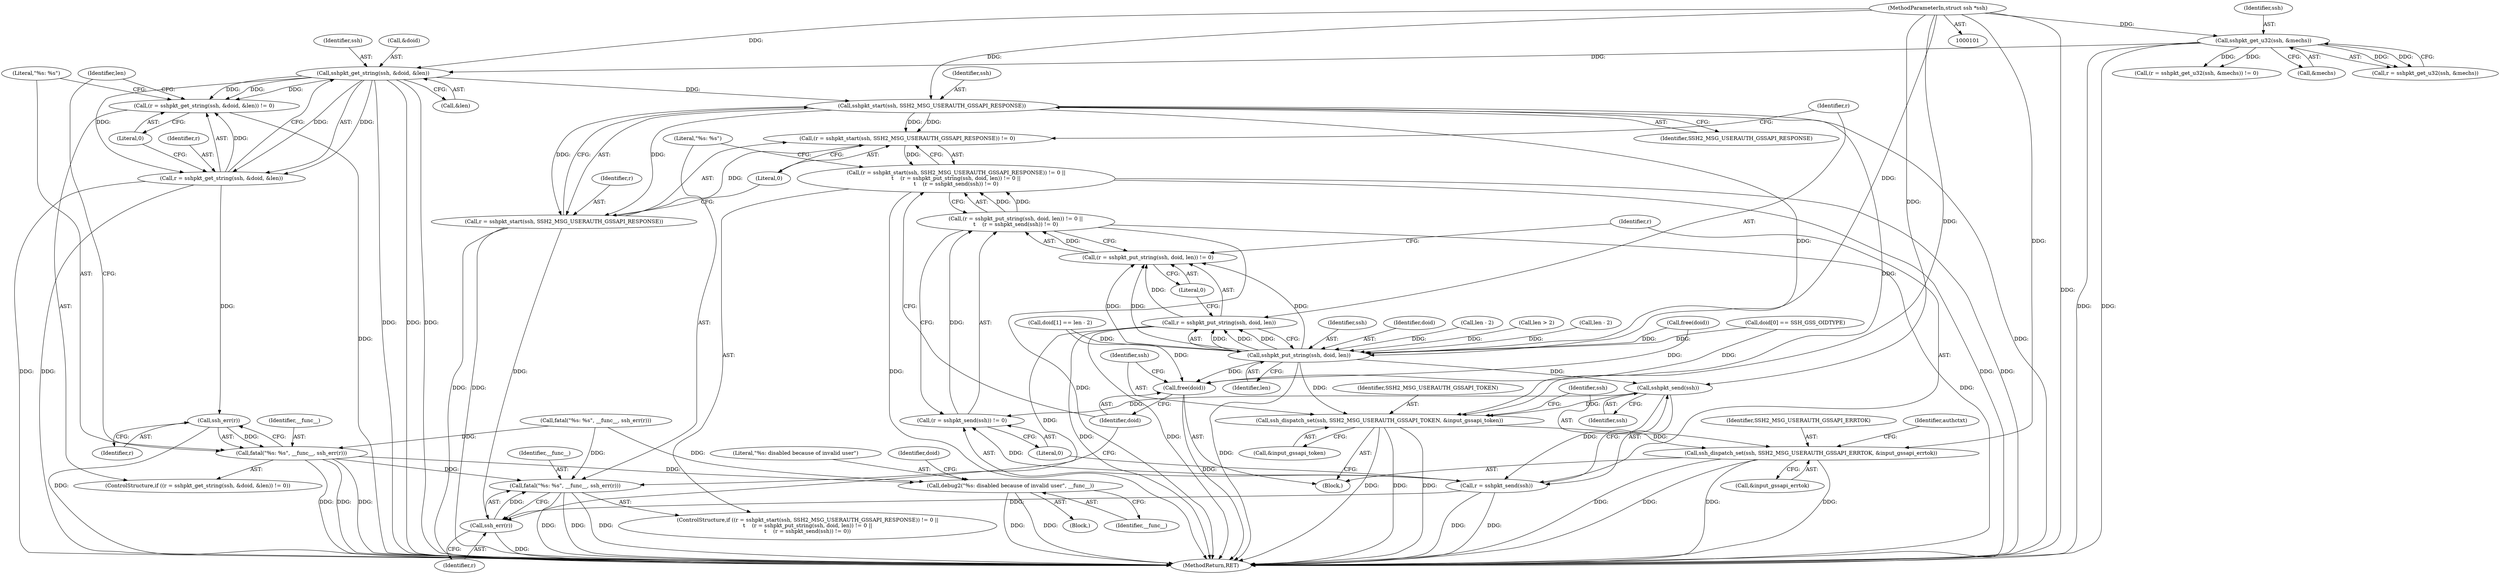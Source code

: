 digraph "0_src_779974d35b4859c07bc3cb8a12c74b43b0a7d1e0@pointer" {
"1000162" [label="(Call,sshpkt_get_string(ssh, &doid, &len))"];
"1000130" [label="(Call,sshpkt_get_u32(ssh, &mechs))"];
"1000102" [label="(MethodParameterIn,struct ssh *ssh)"];
"1000159" [label="(Call,(r = sshpkt_get_string(ssh, &doid, &len)) != 0)"];
"1000160" [label="(Call,r = sshpkt_get_string(ssh, &doid, &len))"];
"1000172" [label="(Call,ssh_err(r))"];
"1000169" [label="(Call,fatal(\"%s: %s\", __func__, ssh_err(r)))"];
"1000249" [label="(Call,debug2(\"%s: disabled because of invalid user\", __func__))"];
"1000312" [label="(Call,fatal(\"%s: %s\", __func__, ssh_err(r)))"];
"1000293" [label="(Call,sshpkt_start(ssh, SSH2_MSG_USERAUTH_GSSAPI_RESPONSE))"];
"1000290" [label="(Call,(r = sshpkt_start(ssh, SSH2_MSG_USERAUTH_GSSAPI_RESPONSE)) != 0)"];
"1000289" [label="(Call,(r = sshpkt_start(ssh, SSH2_MSG_USERAUTH_GSSAPI_RESPONSE)) != 0 ||\n\t    (r = sshpkt_put_string(ssh, doid, len)) != 0 ||\n\t    (r = sshpkt_send(ssh)) != 0)"];
"1000291" [label="(Call,r = sshpkt_start(ssh, SSH2_MSG_USERAUTH_GSSAPI_RESPONSE))"];
"1000315" [label="(Call,ssh_err(r))"];
"1000301" [label="(Call,sshpkt_put_string(ssh, doid, len))"];
"1000298" [label="(Call,(r = sshpkt_put_string(ssh, doid, len)) != 0)"];
"1000297" [label="(Call,(r = sshpkt_put_string(ssh, doid, len)) != 0 ||\n\t    (r = sshpkt_send(ssh)) != 0)"];
"1000299" [label="(Call,r = sshpkt_put_string(ssh, doid, len))"];
"1000309" [label="(Call,sshpkt_send(ssh))"];
"1000306" [label="(Call,(r = sshpkt_send(ssh)) != 0)"];
"1000307" [label="(Call,r = sshpkt_send(ssh))"];
"1000319" [label="(Call,ssh_dispatch_set(ssh, SSH2_MSG_USERAUTH_GSSAPI_TOKEN, &input_gssapi_token))"];
"1000324" [label="(Call,ssh_dispatch_set(ssh, SSH2_MSG_USERAUTH_GSSAPI_ERRTOK, &input_gssapi_errtok))"];
"1000317" [label="(Call,free(doid))"];
"1000204" [label="(Call,len - 2)"];
"1000103" [label="(Block,)"];
"1000128" [label="(Call,r = sshpkt_get_u32(ssh, &mechs))"];
"1000163" [label="(Identifier,ssh)"];
"1000311" [label="(Literal,0)"];
"1000127" [label="(Call,(r = sshpkt_get_u32(ssh, &mechs)) != 0)"];
"1000321" [label="(Identifier,SSH2_MSG_USERAUTH_GSSAPI_TOKEN)"];
"1000324" [label="(Call,ssh_dispatch_set(ssh, SSH2_MSG_USERAUTH_GSSAPI_ERRTOK, &input_gssapi_errtok))"];
"1000249" [label="(Call,debug2(\"%s: disabled because of invalid user\", __func__))"];
"1000161" [label="(Identifier,r)"];
"1000302" [label="(Identifier,ssh)"];
"1000132" [label="(Call,&mechs)"];
"1000318" [label="(Identifier,doid)"];
"1000331" [label="(Identifier,authctxt)"];
"1000303" [label="(Identifier,doid)"];
"1000299" [label="(Call,r = sshpkt_put_string(ssh, doid, len))"];
"1000189" [label="(Call,len - 2)"];
"1000317" [label="(Call,free(doid))"];
"1000300" [label="(Identifier,r)"];
"1000313" [label="(Literal,\"%s: %s\")"];
"1000336" [label="(MethodReturn,RET)"];
"1000288" [label="(ControlStructure,if ((r = sshpkt_start(ssh, SSH2_MSG_USERAUTH_GSSAPI_RESPONSE)) != 0 ||\n\t    (r = sshpkt_put_string(ssh, doid, len)) != 0 ||\n\t    (r = sshpkt_send(ssh)) != 0))"];
"1000290" [label="(Call,(r = sshpkt_start(ssh, SSH2_MSG_USERAUTH_GSSAPI_RESPONSE)) != 0)"];
"1000159" [label="(Call,(r = sshpkt_get_string(ssh, &doid, &len)) != 0)"];
"1000314" [label="(Identifier,__func__)"];
"1000294" [label="(Identifier,ssh)"];
"1000185" [label="(Call,doid[1] == len - 2)"];
"1000310" [label="(Identifier,ssh)"];
"1000135" [label="(Call,fatal(\"%s: %s\", __func__, ssh_err(r)))"];
"1000131" [label="(Identifier,ssh)"];
"1000168" [label="(Literal,0)"];
"1000248" [label="(Block,)"];
"1000253" [label="(Identifier,doid)"];
"1000322" [label="(Call,&input_gssapi_token)"];
"1000130" [label="(Call,sshpkt_get_u32(ssh, &mechs))"];
"1000309" [label="(Call,sshpkt_send(ssh))"];
"1000312" [label="(Call,fatal(\"%s: %s\", __func__, ssh_err(r)))"];
"1000166" [label="(Call,&len)"];
"1000164" [label="(Call,&doid)"];
"1000296" [label="(Literal,0)"];
"1000162" [label="(Call,sshpkt_get_string(ssh, &doid, &len))"];
"1000160" [label="(Call,r = sshpkt_get_string(ssh, &doid, &len))"];
"1000170" [label="(Literal,\"%s: %s\")"];
"1000295" [label="(Identifier,SSH2_MSG_USERAUTH_GSSAPI_RESPONSE)"];
"1000289" [label="(Call,(r = sshpkt_start(ssh, SSH2_MSG_USERAUTH_GSSAPI_RESPONSE)) != 0 ||\n\t    (r = sshpkt_put_string(ssh, doid, len)) != 0 ||\n\t    (r = sshpkt_send(ssh)) != 0)"];
"1000298" [label="(Call,(r = sshpkt_put_string(ssh, doid, len)) != 0)"];
"1000315" [label="(Call,ssh_err(r))"];
"1000326" [label="(Identifier,SSH2_MSG_USERAUTH_GSSAPI_ERRTOK)"];
"1000316" [label="(Identifier,r)"];
"1000177" [label="(Identifier,len)"];
"1000307" [label="(Call,r = sshpkt_send(ssh))"];
"1000180" [label="(Call,doid[0] == SSH_GSS_OIDTYPE)"];
"1000325" [label="(Identifier,ssh)"];
"1000327" [label="(Call,&input_gssapi_errtok)"];
"1000304" [label="(Identifier,len)"];
"1000169" [label="(Call,fatal(\"%s: %s\", __func__, ssh_err(r)))"];
"1000176" [label="(Call,len > 2)"];
"1000306" [label="(Call,(r = sshpkt_send(ssh)) != 0)"];
"1000292" [label="(Identifier,r)"];
"1000291" [label="(Call,r = sshpkt_start(ssh, SSH2_MSG_USERAUTH_GSSAPI_RESPONSE))"];
"1000320" [label="(Identifier,ssh)"];
"1000297" [label="(Call,(r = sshpkt_put_string(ssh, doid, len)) != 0 ||\n\t    (r = sshpkt_send(ssh)) != 0)"];
"1000173" [label="(Identifier,r)"];
"1000158" [label="(ControlStructure,if ((r = sshpkt_get_string(ssh, &doid, &len)) != 0))"];
"1000102" [label="(MethodParameterIn,struct ssh *ssh)"];
"1000172" [label="(Call,ssh_err(r))"];
"1000171" [label="(Identifier,__func__)"];
"1000250" [label="(Literal,\"%s: disabled because of invalid user\")"];
"1000301" [label="(Call,sshpkt_put_string(ssh, doid, len))"];
"1000305" [label="(Literal,0)"];
"1000293" [label="(Call,sshpkt_start(ssh, SSH2_MSG_USERAUTH_GSSAPI_RESPONSE))"];
"1000308" [label="(Identifier,r)"];
"1000251" [label="(Identifier,__func__)"];
"1000319" [label="(Call,ssh_dispatch_set(ssh, SSH2_MSG_USERAUTH_GSSAPI_TOKEN, &input_gssapi_token))"];
"1000153" [label="(Call,free(doid))"];
"1000162" -> "1000160"  [label="AST: "];
"1000162" -> "1000166"  [label="CFG: "];
"1000163" -> "1000162"  [label="AST: "];
"1000164" -> "1000162"  [label="AST: "];
"1000166" -> "1000162"  [label="AST: "];
"1000160" -> "1000162"  [label="CFG: "];
"1000162" -> "1000336"  [label="DDG: "];
"1000162" -> "1000336"  [label="DDG: "];
"1000162" -> "1000336"  [label="DDG: "];
"1000162" -> "1000159"  [label="DDG: "];
"1000162" -> "1000159"  [label="DDG: "];
"1000162" -> "1000159"  [label="DDG: "];
"1000162" -> "1000160"  [label="DDG: "];
"1000162" -> "1000160"  [label="DDG: "];
"1000162" -> "1000160"  [label="DDG: "];
"1000130" -> "1000162"  [label="DDG: "];
"1000102" -> "1000162"  [label="DDG: "];
"1000162" -> "1000293"  [label="DDG: "];
"1000130" -> "1000128"  [label="AST: "];
"1000130" -> "1000132"  [label="CFG: "];
"1000131" -> "1000130"  [label="AST: "];
"1000132" -> "1000130"  [label="AST: "];
"1000128" -> "1000130"  [label="CFG: "];
"1000130" -> "1000336"  [label="DDG: "];
"1000130" -> "1000336"  [label="DDG: "];
"1000130" -> "1000127"  [label="DDG: "];
"1000130" -> "1000127"  [label="DDG: "];
"1000130" -> "1000128"  [label="DDG: "];
"1000130" -> "1000128"  [label="DDG: "];
"1000102" -> "1000130"  [label="DDG: "];
"1000102" -> "1000101"  [label="AST: "];
"1000102" -> "1000336"  [label="DDG: "];
"1000102" -> "1000293"  [label="DDG: "];
"1000102" -> "1000301"  [label="DDG: "];
"1000102" -> "1000309"  [label="DDG: "];
"1000102" -> "1000319"  [label="DDG: "];
"1000102" -> "1000324"  [label="DDG: "];
"1000159" -> "1000158"  [label="AST: "];
"1000159" -> "1000168"  [label="CFG: "];
"1000160" -> "1000159"  [label="AST: "];
"1000168" -> "1000159"  [label="AST: "];
"1000170" -> "1000159"  [label="CFG: "];
"1000177" -> "1000159"  [label="CFG: "];
"1000159" -> "1000336"  [label="DDG: "];
"1000160" -> "1000159"  [label="DDG: "];
"1000161" -> "1000160"  [label="AST: "];
"1000168" -> "1000160"  [label="CFG: "];
"1000160" -> "1000336"  [label="DDG: "];
"1000160" -> "1000336"  [label="DDG: "];
"1000160" -> "1000172"  [label="DDG: "];
"1000172" -> "1000169"  [label="AST: "];
"1000172" -> "1000173"  [label="CFG: "];
"1000173" -> "1000172"  [label="AST: "];
"1000169" -> "1000172"  [label="CFG: "];
"1000172" -> "1000336"  [label="DDG: "];
"1000172" -> "1000169"  [label="DDG: "];
"1000169" -> "1000158"  [label="AST: "];
"1000170" -> "1000169"  [label="AST: "];
"1000171" -> "1000169"  [label="AST: "];
"1000177" -> "1000169"  [label="CFG: "];
"1000169" -> "1000336"  [label="DDG: "];
"1000169" -> "1000336"  [label="DDG: "];
"1000169" -> "1000336"  [label="DDG: "];
"1000135" -> "1000169"  [label="DDG: "];
"1000169" -> "1000249"  [label="DDG: "];
"1000169" -> "1000312"  [label="DDG: "];
"1000249" -> "1000248"  [label="AST: "];
"1000249" -> "1000251"  [label="CFG: "];
"1000250" -> "1000249"  [label="AST: "];
"1000251" -> "1000249"  [label="AST: "];
"1000253" -> "1000249"  [label="CFG: "];
"1000249" -> "1000336"  [label="DDG: "];
"1000249" -> "1000336"  [label="DDG: "];
"1000135" -> "1000249"  [label="DDG: "];
"1000312" -> "1000288"  [label="AST: "];
"1000312" -> "1000315"  [label="CFG: "];
"1000313" -> "1000312"  [label="AST: "];
"1000314" -> "1000312"  [label="AST: "];
"1000315" -> "1000312"  [label="AST: "];
"1000318" -> "1000312"  [label="CFG: "];
"1000312" -> "1000336"  [label="DDG: "];
"1000312" -> "1000336"  [label="DDG: "];
"1000312" -> "1000336"  [label="DDG: "];
"1000135" -> "1000312"  [label="DDG: "];
"1000315" -> "1000312"  [label="DDG: "];
"1000293" -> "1000291"  [label="AST: "];
"1000293" -> "1000295"  [label="CFG: "];
"1000294" -> "1000293"  [label="AST: "];
"1000295" -> "1000293"  [label="AST: "];
"1000291" -> "1000293"  [label="CFG: "];
"1000293" -> "1000336"  [label="DDG: "];
"1000293" -> "1000290"  [label="DDG: "];
"1000293" -> "1000290"  [label="DDG: "];
"1000293" -> "1000291"  [label="DDG: "];
"1000293" -> "1000291"  [label="DDG: "];
"1000293" -> "1000301"  [label="DDG: "];
"1000293" -> "1000319"  [label="DDG: "];
"1000290" -> "1000289"  [label="AST: "];
"1000290" -> "1000296"  [label="CFG: "];
"1000291" -> "1000290"  [label="AST: "];
"1000296" -> "1000290"  [label="AST: "];
"1000300" -> "1000290"  [label="CFG: "];
"1000289" -> "1000290"  [label="CFG: "];
"1000290" -> "1000289"  [label="DDG: "];
"1000291" -> "1000290"  [label="DDG: "];
"1000289" -> "1000288"  [label="AST: "];
"1000289" -> "1000297"  [label="CFG: "];
"1000297" -> "1000289"  [label="AST: "];
"1000313" -> "1000289"  [label="CFG: "];
"1000318" -> "1000289"  [label="CFG: "];
"1000289" -> "1000336"  [label="DDG: "];
"1000289" -> "1000336"  [label="DDG: "];
"1000289" -> "1000336"  [label="DDG: "];
"1000297" -> "1000289"  [label="DDG: "];
"1000297" -> "1000289"  [label="DDG: "];
"1000292" -> "1000291"  [label="AST: "];
"1000296" -> "1000291"  [label="CFG: "];
"1000291" -> "1000336"  [label="DDG: "];
"1000291" -> "1000336"  [label="DDG: "];
"1000291" -> "1000315"  [label="DDG: "];
"1000315" -> "1000316"  [label="CFG: "];
"1000316" -> "1000315"  [label="AST: "];
"1000315" -> "1000336"  [label="DDG: "];
"1000299" -> "1000315"  [label="DDG: "];
"1000307" -> "1000315"  [label="DDG: "];
"1000301" -> "1000299"  [label="AST: "];
"1000301" -> "1000304"  [label="CFG: "];
"1000302" -> "1000301"  [label="AST: "];
"1000303" -> "1000301"  [label="AST: "];
"1000304" -> "1000301"  [label="AST: "];
"1000299" -> "1000301"  [label="CFG: "];
"1000301" -> "1000336"  [label="DDG: "];
"1000301" -> "1000298"  [label="DDG: "];
"1000301" -> "1000298"  [label="DDG: "];
"1000301" -> "1000298"  [label="DDG: "];
"1000301" -> "1000299"  [label="DDG: "];
"1000301" -> "1000299"  [label="DDG: "];
"1000301" -> "1000299"  [label="DDG: "];
"1000185" -> "1000301"  [label="DDG: "];
"1000180" -> "1000301"  [label="DDG: "];
"1000153" -> "1000301"  [label="DDG: "];
"1000189" -> "1000301"  [label="DDG: "];
"1000176" -> "1000301"  [label="DDG: "];
"1000204" -> "1000301"  [label="DDG: "];
"1000301" -> "1000309"  [label="DDG: "];
"1000301" -> "1000317"  [label="DDG: "];
"1000301" -> "1000319"  [label="DDG: "];
"1000298" -> "1000297"  [label="AST: "];
"1000298" -> "1000305"  [label="CFG: "];
"1000299" -> "1000298"  [label="AST: "];
"1000305" -> "1000298"  [label="AST: "];
"1000308" -> "1000298"  [label="CFG: "];
"1000297" -> "1000298"  [label="CFG: "];
"1000298" -> "1000297"  [label="DDG: "];
"1000299" -> "1000298"  [label="DDG: "];
"1000297" -> "1000306"  [label="CFG: "];
"1000306" -> "1000297"  [label="AST: "];
"1000297" -> "1000336"  [label="DDG: "];
"1000297" -> "1000336"  [label="DDG: "];
"1000306" -> "1000297"  [label="DDG: "];
"1000300" -> "1000299"  [label="AST: "];
"1000305" -> "1000299"  [label="CFG: "];
"1000299" -> "1000336"  [label="DDG: "];
"1000299" -> "1000336"  [label="DDG: "];
"1000309" -> "1000307"  [label="AST: "];
"1000309" -> "1000310"  [label="CFG: "];
"1000310" -> "1000309"  [label="AST: "];
"1000307" -> "1000309"  [label="CFG: "];
"1000309" -> "1000306"  [label="DDG: "];
"1000309" -> "1000307"  [label="DDG: "];
"1000309" -> "1000319"  [label="DDG: "];
"1000306" -> "1000311"  [label="CFG: "];
"1000307" -> "1000306"  [label="AST: "];
"1000311" -> "1000306"  [label="AST: "];
"1000307" -> "1000306"  [label="DDG: "];
"1000308" -> "1000307"  [label="AST: "];
"1000311" -> "1000307"  [label="CFG: "];
"1000307" -> "1000336"  [label="DDG: "];
"1000307" -> "1000336"  [label="DDG: "];
"1000319" -> "1000103"  [label="AST: "];
"1000319" -> "1000322"  [label="CFG: "];
"1000320" -> "1000319"  [label="AST: "];
"1000321" -> "1000319"  [label="AST: "];
"1000322" -> "1000319"  [label="AST: "];
"1000325" -> "1000319"  [label="CFG: "];
"1000319" -> "1000336"  [label="DDG: "];
"1000319" -> "1000336"  [label="DDG: "];
"1000319" -> "1000336"  [label="DDG: "];
"1000319" -> "1000324"  [label="DDG: "];
"1000324" -> "1000103"  [label="AST: "];
"1000324" -> "1000327"  [label="CFG: "];
"1000325" -> "1000324"  [label="AST: "];
"1000326" -> "1000324"  [label="AST: "];
"1000327" -> "1000324"  [label="AST: "];
"1000331" -> "1000324"  [label="CFG: "];
"1000324" -> "1000336"  [label="DDG: "];
"1000324" -> "1000336"  [label="DDG: "];
"1000324" -> "1000336"  [label="DDG: "];
"1000324" -> "1000336"  [label="DDG: "];
"1000317" -> "1000103"  [label="AST: "];
"1000317" -> "1000318"  [label="CFG: "];
"1000318" -> "1000317"  [label="AST: "];
"1000320" -> "1000317"  [label="CFG: "];
"1000317" -> "1000336"  [label="DDG: "];
"1000185" -> "1000317"  [label="DDG: "];
"1000180" -> "1000317"  [label="DDG: "];
"1000153" -> "1000317"  [label="DDG: "];
}
